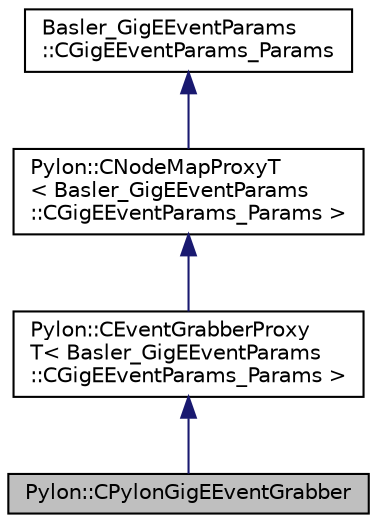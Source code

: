 digraph "Pylon::CPylonGigEEventGrabber"
{
  edge [fontname="Helvetica",fontsize="10",labelfontname="Helvetica",labelfontsize="10"];
  node [fontname="Helvetica",fontsize="10",shape=record];
  Node1 [label="Pylon::CPylonGigEEventGrabber",height=0.2,width=0.4,color="black", fillcolor="grey75", style="filled", fontcolor="black"];
  Node2 -> Node1 [dir="back",color="midnightblue",fontsize="10",style="solid",fontname="Helvetica"];
  Node2 [label="Pylon::CEventGrabberProxy\lT\< Basler_GigEEventParams\l::CGigEEventParams_Params \>",height=0.2,width=0.4,color="black", fillcolor="white", style="filled",URL="$class_pylon_1_1_c_event_grabber_proxy_t.html"];
  Node3 -> Node2 [dir="back",color="midnightblue",fontsize="10",style="solid",fontname="Helvetica"];
  Node3 [label="Pylon::CNodeMapProxyT\l\< Basler_GigEEventParams\l::CGigEEventParams_Params \>",height=0.2,width=0.4,color="black", fillcolor="white", style="filled",URL="$class_pylon_1_1_c_node_map_proxy_t.html"];
  Node4 -> Node3 [dir="back",color="midnightblue",fontsize="10",style="solid",fontname="Helvetica"];
  Node4 [label="Basler_GigEEventParams\l::CGigEEventParams_Params",height=0.2,width=0.4,color="black", fillcolor="white", style="filled",URL="$class_basler___gig_e_event_params_1_1_c_gig_e_event_params___params.html",tooltip="Interface to the PylonGigE Event Grabber parameters. "];
}
